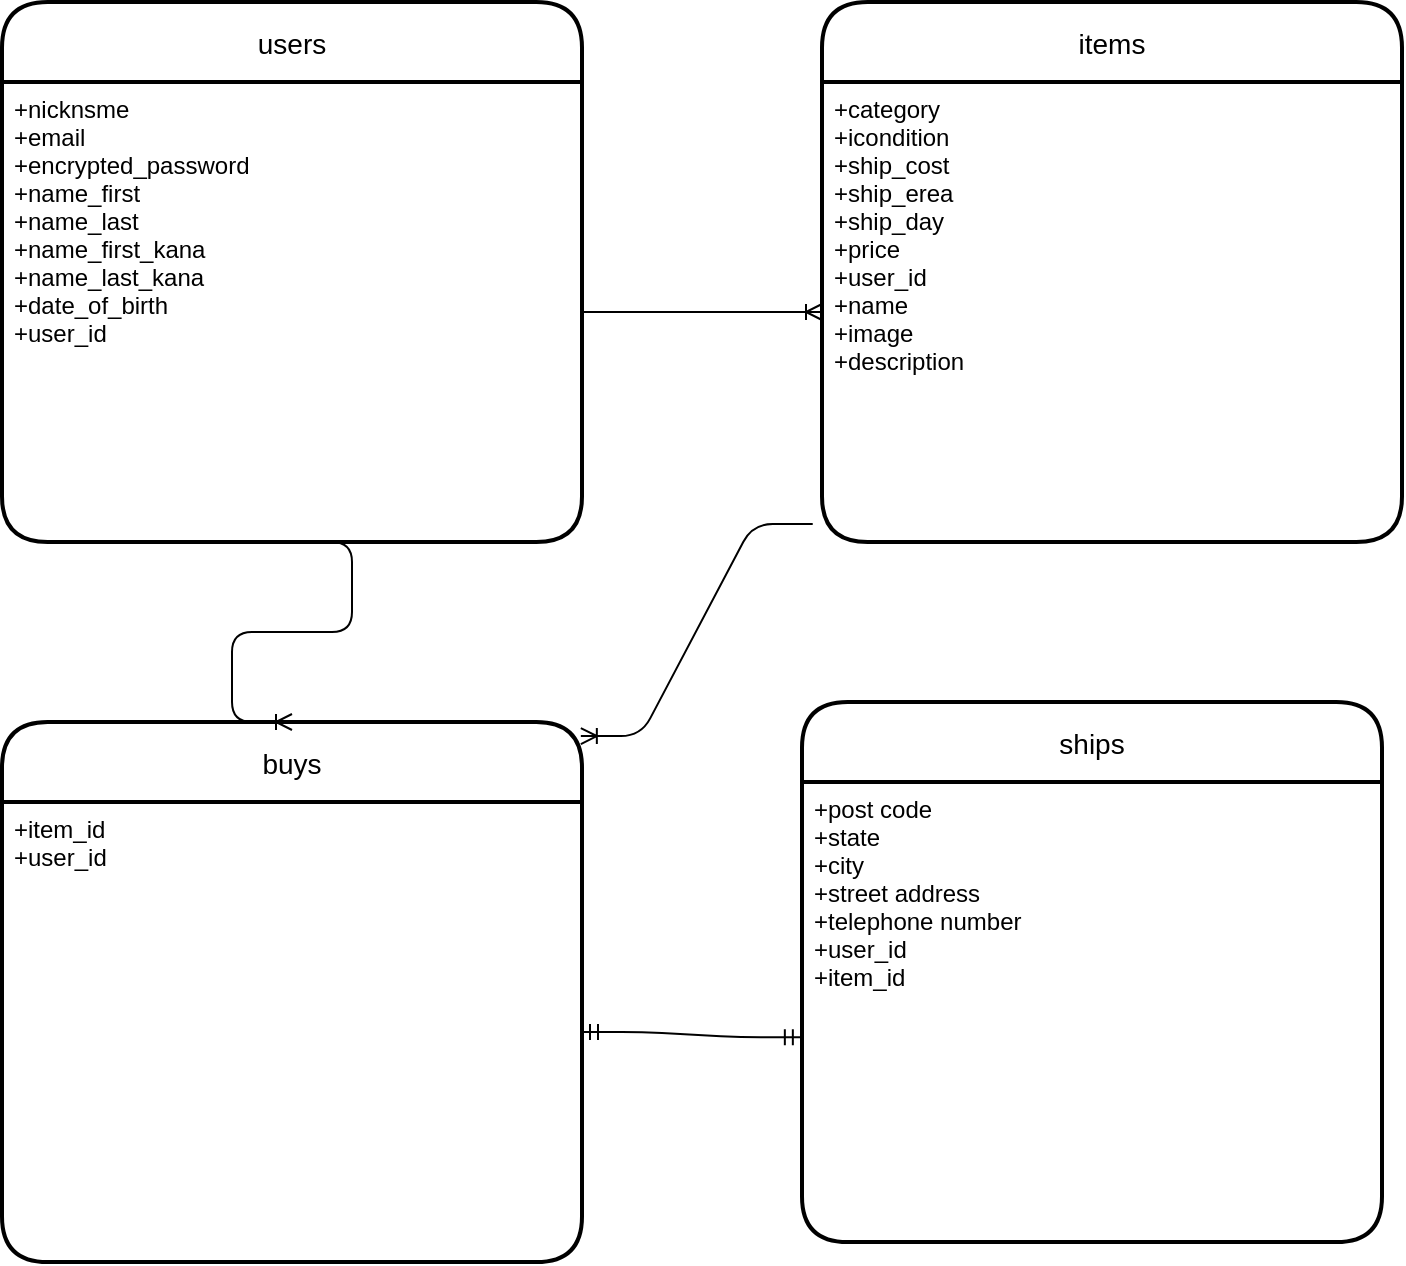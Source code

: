 <mxfile>
    <diagram id="PV_4OPeBxshhAzAoSdE_" name="ページ1">
        <mxGraphModel dx="769" dy="788" grid="1" gridSize="10" guides="0" tooltips="1" connect="1" arrows="1" fold="1" page="1" pageScale="1" pageWidth="827" pageHeight="1169" math="0" shadow="0">
            <root>
                <mxCell id="0"/>
                <mxCell id="1" parent="0"/>
                <mxCell id="5" value="users" style="swimlane;childLayout=stackLayout;horizontal=1;startSize=40;horizontalStack=0;rounded=1;fontSize=14;fontStyle=0;strokeWidth=2;resizeParent=0;resizeLast=1;shadow=0;dashed=0;align=center;arcSize=19;" vertex="1" parent="1">
                    <mxGeometry x="30" y="80" width="290" height="270" as="geometry"/>
                </mxCell>
                <mxCell id="6" value="+nicknsme&#10;+email&#10;+encrypted_password&#10;+name_first&#10;+name_last&#10;+name_first_kana&#10;+name_last_kana&#10;+date_of_birth&#10;+user_id" style="align=left;strokeColor=none;fillColor=none;spacingLeft=4;fontSize=12;verticalAlign=top;resizable=0;rotatable=0;part=1;" vertex="1" parent="5">
                    <mxGeometry y="40" width="290" height="230" as="geometry"/>
                </mxCell>
                <mxCell id="8" value="items" style="swimlane;childLayout=stackLayout;horizontal=1;startSize=40;horizontalStack=0;rounded=1;fontSize=14;fontStyle=0;strokeWidth=2;resizeParent=0;resizeLast=1;shadow=0;dashed=0;align=center;arcSize=19;" vertex="1" parent="1">
                    <mxGeometry x="440" y="80" width="290" height="270" as="geometry"/>
                </mxCell>
                <mxCell id="9" value="+category&#10;+icondition&#10;+ship_cost&#10;+ship_erea&#10;+ship_day&#10;+price&#10;+user_id&#10;+name&#10;+image&#10;+description" style="align=left;strokeColor=none;fillColor=none;spacingLeft=4;fontSize=12;verticalAlign=top;resizable=0;rotatable=0;part=1;" vertex="1" parent="8">
                    <mxGeometry y="40" width="290" height="230" as="geometry"/>
                </mxCell>
                <mxCell id="10" value="buys" style="swimlane;childLayout=stackLayout;horizontal=1;startSize=40;horizontalStack=0;rounded=1;fontSize=14;fontStyle=0;strokeWidth=2;resizeParent=0;resizeLast=1;shadow=0;dashed=0;align=center;arcSize=19;" vertex="1" parent="1">
                    <mxGeometry x="30" y="440" width="290" height="270" as="geometry"/>
                </mxCell>
                <mxCell id="11" value="+item_id&#10;+user_id" style="align=left;strokeColor=none;fillColor=none;spacingLeft=4;fontSize=12;verticalAlign=top;resizable=0;rotatable=0;part=1;" vertex="1" parent="10">
                    <mxGeometry y="40" width="290" height="230" as="geometry"/>
                </mxCell>
                <mxCell id="13" value="ships" style="swimlane;childLayout=stackLayout;horizontal=1;startSize=40;horizontalStack=0;rounded=1;fontSize=14;fontStyle=0;strokeWidth=2;resizeParent=0;resizeLast=1;shadow=0;dashed=0;align=center;arcSize=19;" vertex="1" parent="1">
                    <mxGeometry x="430" y="430" width="290" height="270" as="geometry"/>
                </mxCell>
                <mxCell id="14" value="+post code&#10;+state&#10;+city&#10;+street address&#10;+telephone number&#10;+user_id&#10;+item_id" style="align=left;strokeColor=none;fillColor=none;spacingLeft=4;fontSize=12;verticalAlign=top;resizable=0;rotatable=0;part=1;" vertex="1" parent="13">
                    <mxGeometry y="40" width="290" height="230" as="geometry"/>
                </mxCell>
                <mxCell id="17" value="" style="edgeStyle=entityRelationEdgeStyle;fontSize=12;html=1;endArrow=ERoneToMany;" edge="1" parent="1" source="6">
                    <mxGeometry width="100" height="100" relative="1" as="geometry">
                        <mxPoint x="320" y="335" as="sourcePoint"/>
                        <mxPoint x="440" y="235" as="targetPoint"/>
                    </mxGeometry>
                </mxCell>
                <mxCell id="18" value="" style="edgeStyle=entityRelationEdgeStyle;fontSize=12;html=1;endArrow=ERoneToMany;exitX=0.5;exitY=1;exitDx=0;exitDy=0;entryX=0.5;entryY=0;entryDx=0;entryDy=0;" edge="1" parent="1" source="6" target="10">
                    <mxGeometry width="100" height="100" relative="1" as="geometry">
                        <mxPoint x="330" y="245" as="sourcePoint"/>
                        <mxPoint x="170" y="440" as="targetPoint"/>
                    </mxGeometry>
                </mxCell>
                <mxCell id="25" value="" style="edgeStyle=entityRelationEdgeStyle;fontSize=12;html=1;endArrow=ERoneToMany;entryX=0.998;entryY=0.026;entryDx=0;entryDy=0;entryPerimeter=0;exitX=-0.016;exitY=0.961;exitDx=0;exitDy=0;exitPerimeter=0;" edge="1" parent="1" source="9" target="10">
                    <mxGeometry width="100" height="100" relative="1" as="geometry">
                        <mxPoint x="330" y="245" as="sourcePoint"/>
                        <mxPoint x="450" y="245" as="targetPoint"/>
                    </mxGeometry>
                </mxCell>
                <mxCell id="26" value="" style="edgeStyle=entityRelationEdgeStyle;fontSize=12;html=1;endArrow=ERmandOne;startArrow=ERmandOne;entryX=-0.002;entryY=0.555;entryDx=0;entryDy=0;entryPerimeter=0;" edge="1" parent="1" target="14">
                    <mxGeometry width="100" height="100" relative="1" as="geometry">
                        <mxPoint x="320" y="595" as="sourcePoint"/>
                        <mxPoint x="430" y="540" as="targetPoint"/>
                    </mxGeometry>
                </mxCell>
            </root>
        </mxGraphModel>
    </diagram>
</mxfile>
